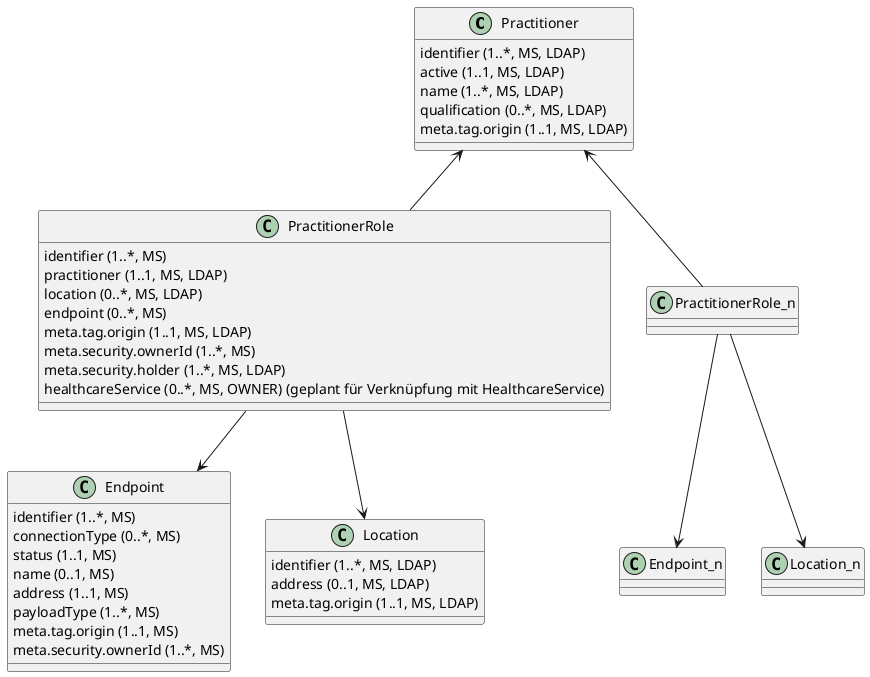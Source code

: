@startuml
 
class Practitioner {
  {field} identifier (1..*, MS, LDAP)
  {field} active (1..1, MS, LDAP)
  {field} name (1..*, MS, LDAP)
  {field} qualification (0..*, MS, LDAP)
  {field} meta.tag.origin (1..1, MS, LDAP)
}
 
class PractitionerRole {
  {field} identifier (1..*, MS)
  {field} practitioner (1..1, MS, LDAP)
  {field} location (0..*, MS, LDAP)
  {field} endpoint (0..*, MS)
  {field} meta.tag.origin (1..1, MS, LDAP)
  {field} meta.security.ownerId (1..*, MS)
  {field} meta.security.holder (1..*, MS, LDAP)
  {field} healthcareService (0..*, MS, OWNER) (geplant für Verknüpfung mit HealthcareService)
}
 
class Endpoint {
  {field} identifier (1..*, MS)
  {field} connectionType (0..*, MS)
  {field} status (1..1, MS)
  {field} name (0..1, MS)
  {field} address (1..1, MS)
  {field} payloadType (1..*, MS)
  {field} meta.tag.origin (1..1, MS)
  {field} meta.security.ownerId (1..*, MS)
}
class Location {
  {field} identifier (1..*, MS, LDAP)
  {field} address (0..1, MS, LDAP)
  {field} meta.tag.origin (1..1, MS, LDAP)
}
 
Practitioner <-- PractitionerRole
PractitionerRole --> Endpoint
PractitionerRole --> Location
 
Practitioner <-- PractitionerRole_n
PractitionerRole_n  --> Endpoint_n
PractitionerRole_n  --> Location_n
@enduml
